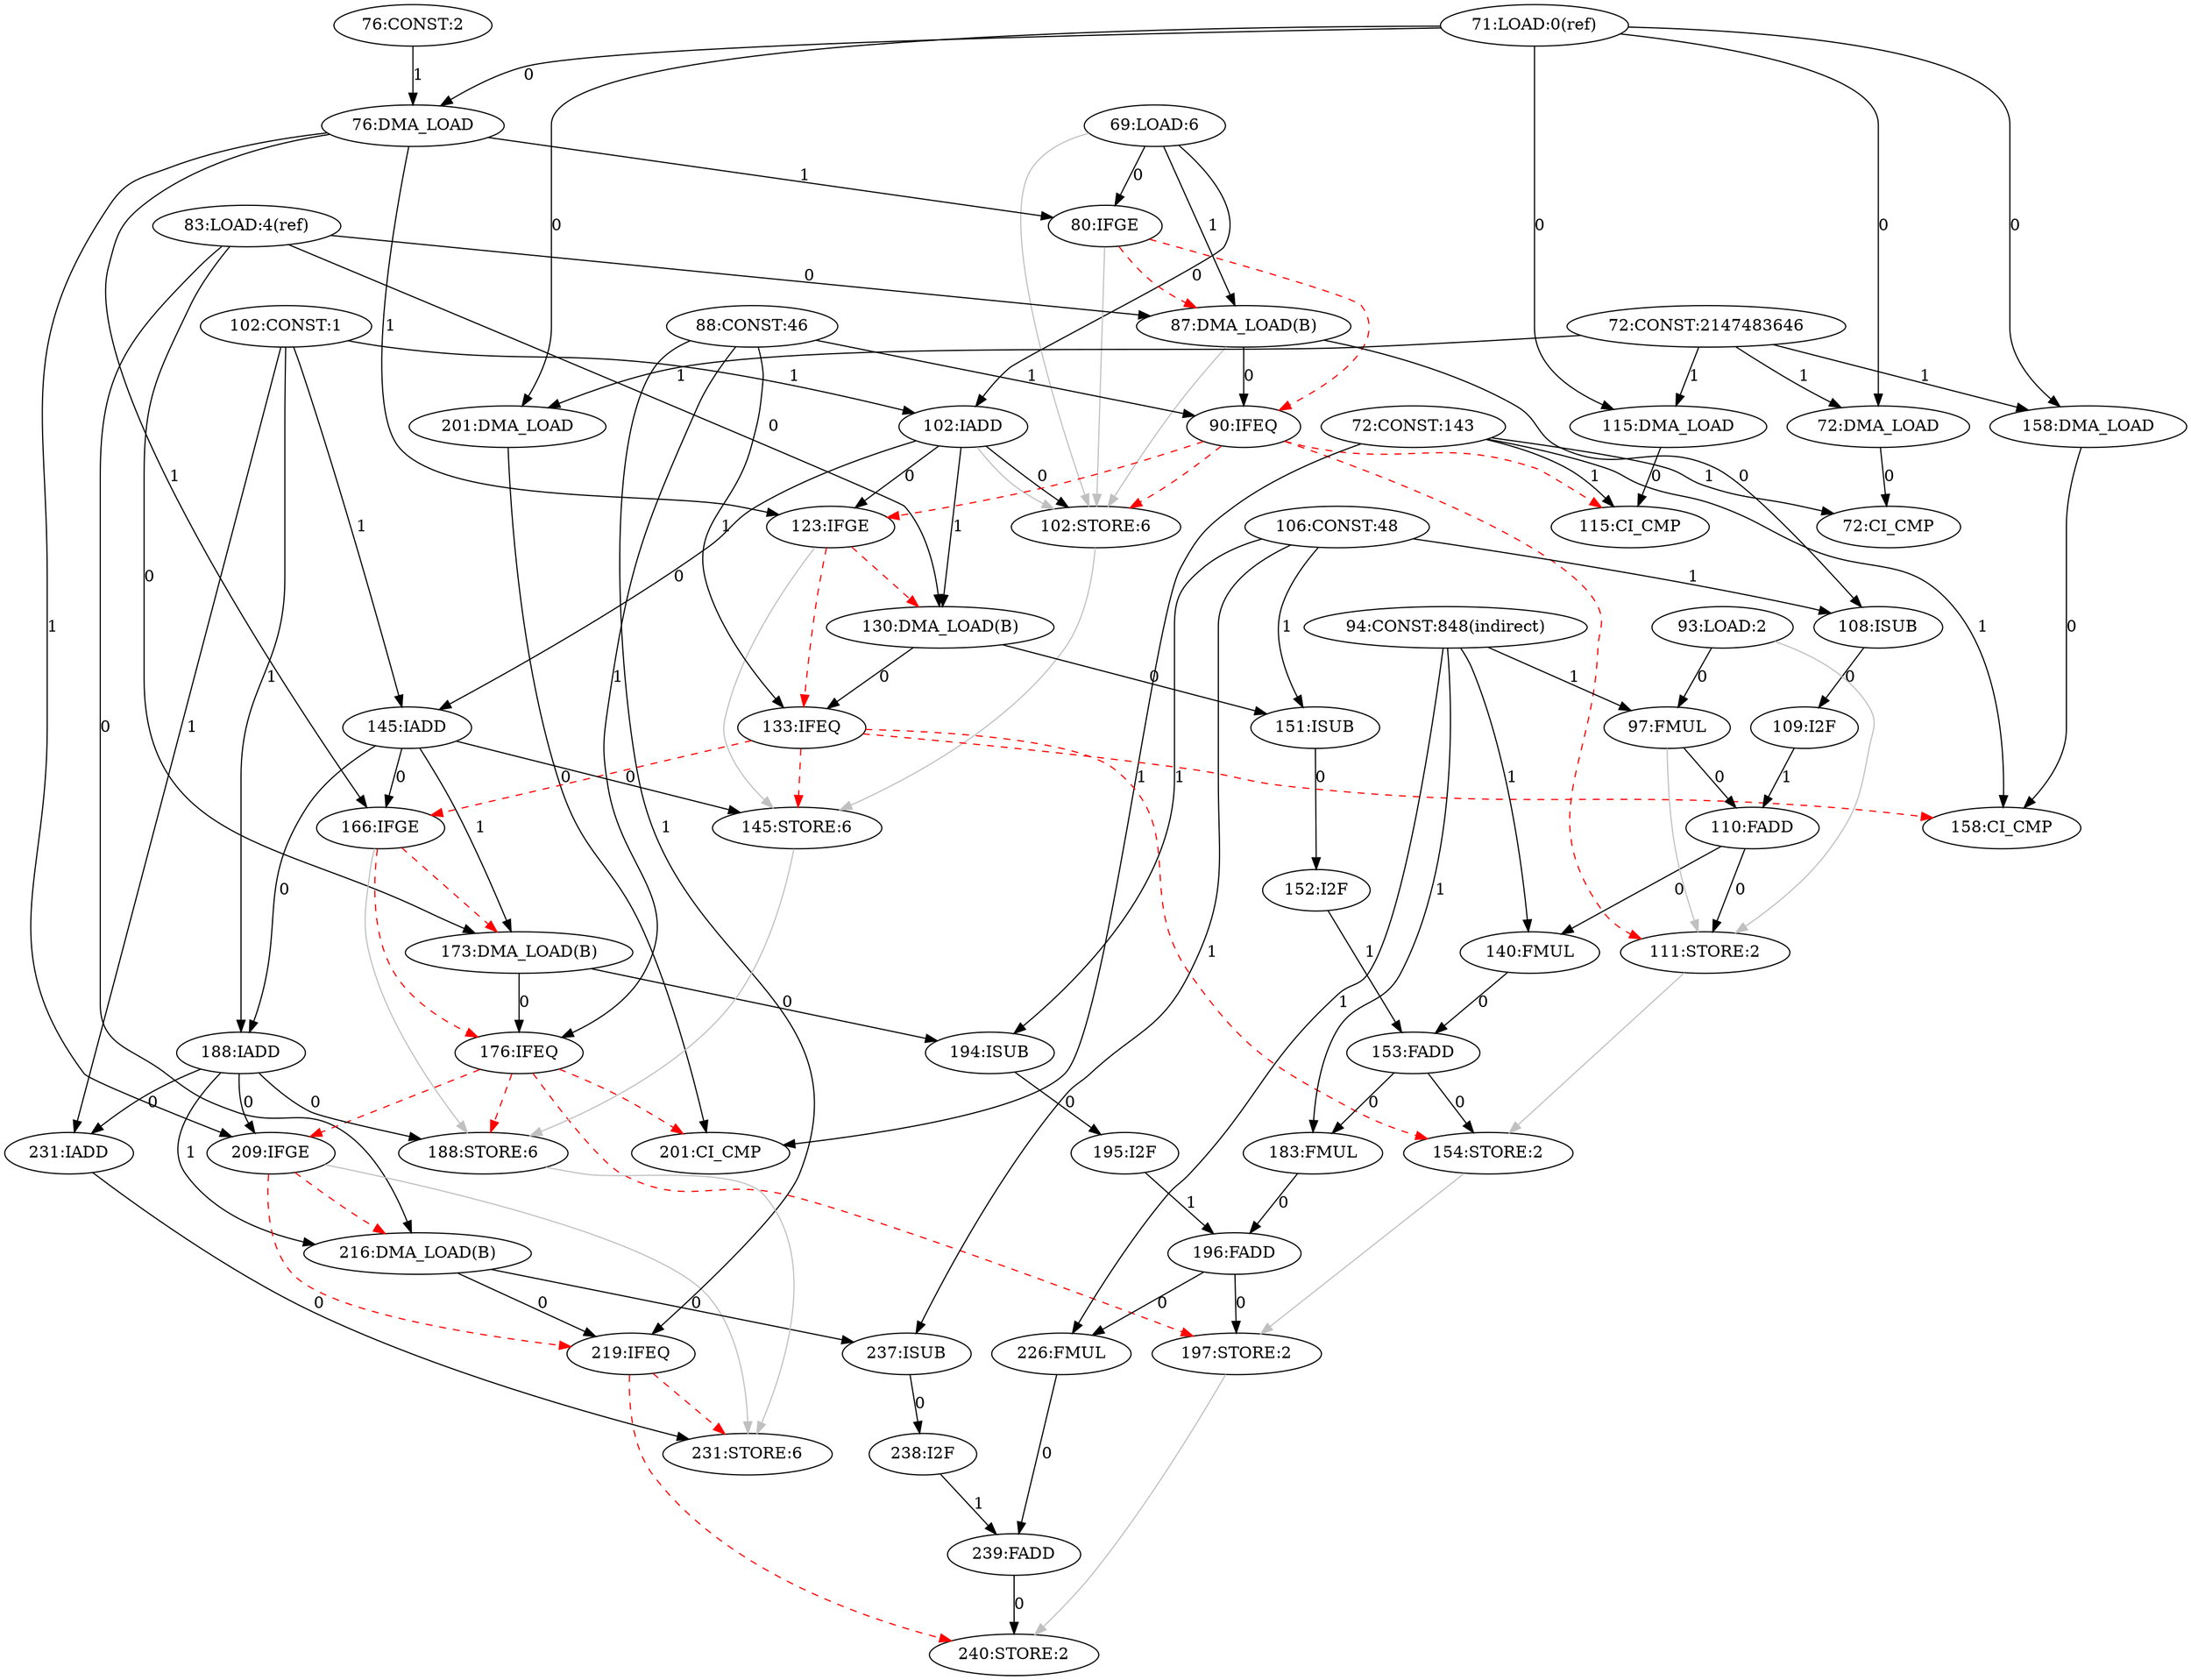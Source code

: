 digraph depgraph {
"102:IADD" -> "102:STORE:6"[label=0];
"69:LOAD:6" -> "102:STORE:6"[color=gray];
"80:IFGE" -> "102:STORE:6"[color=gray];
"87:DMA_LOAD(B)" -> "102:STORE:6"[color=gray];
"90:IFEQ" -> "102:STORE:6"[color=red,style=dashed];
"102:IADD" -> "102:STORE:6"[color=gray];
"69:LOAD:6" -> "80:IFGE"[label=0];
"76:DMA_LOAD" -> "80:IFGE"[label=1];
"83:LOAD:4(ref)" -> "87:DMA_LOAD(B)"[label=0];
"69:LOAD:6" -> "87:DMA_LOAD(B)"[label=1];
"80:IFGE" -> "87:DMA_LOAD(B)"[color=red,style=dashed];
"69:LOAD:6" -> "102:IADD"[label=0];
"102:CONST:1" -> "102:IADD"[label=1];
"71:LOAD:0(ref)" -> "72:DMA_LOAD"[label=0];
"72:CONST:2147483646" -> "72:DMA_LOAD"[label=1];
"71:LOAD:0(ref)" -> "76:DMA_LOAD"[label=0];
"76:CONST:2" -> "76:DMA_LOAD"[label=1];
"71:LOAD:0(ref)" -> "115:DMA_LOAD"[label=0];
"72:CONST:2147483646" -> "115:DMA_LOAD"[label=1];
"71:LOAD:0(ref)" -> "158:DMA_LOAD"[label=0];
"72:CONST:2147483646" -> "158:DMA_LOAD"[label=1];
"71:LOAD:0(ref)" -> "201:DMA_LOAD"[label=0];
"72:CONST:2147483646" -> "201:DMA_LOAD"[label=1];
"72:DMA_LOAD" -> "72:CI_CMP"[label=0];
"72:CONST:143" -> "72:CI_CMP"[label=1];
"115:DMA_LOAD" -> "115:CI_CMP"[label=0];
"72:CONST:143" -> "115:CI_CMP"[label=1];
"90:IFEQ" -> "115:CI_CMP"[color=red,style=dashed];
"158:DMA_LOAD" -> "158:CI_CMP"[label=0];
"72:CONST:143" -> "158:CI_CMP"[label=1];
"133:IFEQ" -> "158:CI_CMP"[color=red,style=dashed];
"201:DMA_LOAD" -> "201:CI_CMP"[label=0];
"72:CONST:143" -> "201:CI_CMP"[label=1];
"176:IFEQ" -> "201:CI_CMP"[color=red,style=dashed];
"102:IADD" -> "123:IFGE"[label=0];
"76:DMA_LOAD" -> "123:IFGE"[label=1];
"90:IFEQ" -> "123:IFGE"[color=red,style=dashed];
"145:IADD" -> "166:IFGE"[label=0];
"76:DMA_LOAD" -> "166:IFGE"[label=1];
"133:IFEQ" -> "166:IFGE"[color=red,style=dashed];
"188:IADD" -> "209:IFGE"[label=0];
"76:DMA_LOAD" -> "209:IFGE"[label=1];
"176:IFEQ" -> "209:IFGE"[color=red,style=dashed];
"87:DMA_LOAD(B)" -> "90:IFEQ"[label=0];
"88:CONST:46" -> "90:IFEQ"[label=1];
"80:IFGE" -> "90:IFEQ"[color=red,style=dashed];
"83:LOAD:4(ref)" -> "130:DMA_LOAD(B)"[label=0];
"102:IADD" -> "130:DMA_LOAD(B)"[label=1];
"123:IFGE" -> "130:DMA_LOAD(B)"[color=red,style=dashed];
"83:LOAD:4(ref)" -> "173:DMA_LOAD(B)"[label=0];
"145:IADD" -> "173:DMA_LOAD(B)"[label=1];
"166:IFGE" -> "173:DMA_LOAD(B)"[color=red,style=dashed];
"83:LOAD:4(ref)" -> "216:DMA_LOAD(B)"[label=0];
"188:IADD" -> "216:DMA_LOAD(B)"[label=1];
"209:IFGE" -> "216:DMA_LOAD(B)"[color=red,style=dashed];
"87:DMA_LOAD(B)" -> "108:ISUB"[label=0];
"106:CONST:48" -> "108:ISUB"[label=1];
"130:DMA_LOAD(B)" -> "133:IFEQ"[label=0];
"88:CONST:46" -> "133:IFEQ"[label=1];
"123:IFGE" -> "133:IFEQ"[color=red,style=dashed];
"173:DMA_LOAD(B)" -> "176:IFEQ"[label=0];
"88:CONST:46" -> "176:IFEQ"[label=1];
"166:IFGE" -> "176:IFEQ"[color=red,style=dashed];
"216:DMA_LOAD(B)" -> "219:IFEQ"[label=0];
"88:CONST:46" -> "219:IFEQ"[label=1];
"209:IFGE" -> "219:IFEQ"[color=red,style=dashed];
"110:FADD" -> "111:STORE:2"[label=0];
"90:IFEQ" -> "111:STORE:2"[color=red,style=dashed];
"93:LOAD:2" -> "111:STORE:2"[color=gray];
"97:FMUL" -> "111:STORE:2"[color=gray];
"93:LOAD:2" -> "97:FMUL"[label=0];
"94:CONST:848(indirect)" -> "97:FMUL"[label=1];
"110:FADD" -> "140:FMUL"[label=0];
"94:CONST:848(indirect)" -> "140:FMUL"[label=1];
"153:FADD" -> "183:FMUL"[label=0];
"94:CONST:848(indirect)" -> "183:FMUL"[label=1];
"196:FADD" -> "226:FMUL"[label=0];
"94:CONST:848(indirect)" -> "226:FMUL"[label=1];
"97:FMUL" -> "110:FADD"[label=0];
"109:I2F" -> "110:FADD"[label=1];
"102:IADD" -> "145:IADD"[label=0];
"102:CONST:1" -> "145:IADD"[label=1];
"145:IADD" -> "188:IADD"[label=0];
"102:CONST:1" -> "188:IADD"[label=1];
"188:IADD" -> "231:IADD"[label=0];
"102:CONST:1" -> "231:IADD"[label=1];
"145:IADD" -> "145:STORE:6"[label=0];
"102:STORE:6" -> "145:STORE:6"[color=gray];
"123:IFGE" -> "145:STORE:6"[color=gray];
"133:IFEQ" -> "145:STORE:6"[color=red,style=dashed];
"130:DMA_LOAD(B)" -> "151:ISUB"[label=0];
"106:CONST:48" -> "151:ISUB"[label=1];
"173:DMA_LOAD(B)" -> "194:ISUB"[label=0];
"106:CONST:48" -> "194:ISUB"[label=1];
"216:DMA_LOAD(B)" -> "237:ISUB"[label=0];
"106:CONST:48" -> "237:ISUB"[label=1];
"108:ISUB" -> "109:I2F"[label=0];
"153:FADD" -> "154:STORE:2"[label=0];
"111:STORE:2" -> "154:STORE:2"[color=gray];
"133:IFEQ" -> "154:STORE:2"[color=red,style=dashed];
"140:FMUL" -> "153:FADD"[label=0];
"152:I2F" -> "153:FADD"[label=1];
"188:IADD" -> "188:STORE:6"[label=0];
"145:STORE:6" -> "188:STORE:6"[color=gray];
"166:IFGE" -> "188:STORE:6"[color=gray];
"176:IFEQ" -> "188:STORE:6"[color=red,style=dashed];
"151:ISUB" -> "152:I2F"[label=0];
"196:FADD" -> "197:STORE:2"[label=0];
"154:STORE:2" -> "197:STORE:2"[color=gray];
"176:IFEQ" -> "197:STORE:2"[color=red,style=dashed];
"183:FMUL" -> "196:FADD"[label=0];
"195:I2F" -> "196:FADD"[label=1];
"231:IADD" -> "231:STORE:6"[label=0];
"188:STORE:6" -> "231:STORE:6"[color=gray];
"209:IFGE" -> "231:STORE:6"[color=gray];
"219:IFEQ" -> "231:STORE:6"[color=red,style=dashed];
"194:ISUB" -> "195:I2F"[label=0];
"239:FADD" -> "240:STORE:2"[label=0];
"197:STORE:2" -> "240:STORE:2"[color=gray];
"219:IFEQ" -> "240:STORE:2"[color=red,style=dashed];
"226:FMUL" -> "239:FADD"[label=0];
"238:I2F" -> "239:FADD"[label=1];
"237:ISUB" -> "238:I2F"[label=0];
}